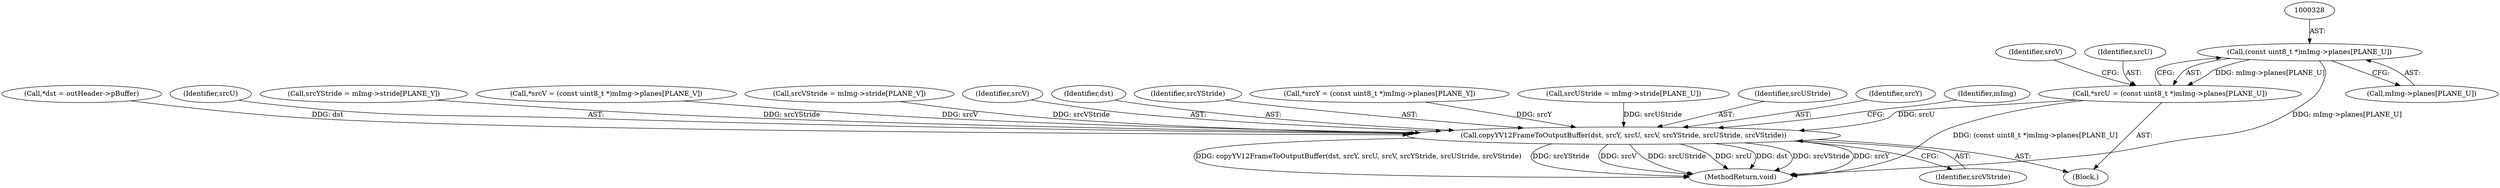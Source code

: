 digraph "1_Android_5a6788730acfc6fd8f4a6ef89d2c376572a26b55@array" {
"1000327" [label="(Call,(const uint8_t *)mImg->planes[PLANE_U])"];
"1000325" [label="(Call,*srcU = (const uint8_t *)mImg->planes[PLANE_U])"];
"1000368" [label="(Call,copyYV12FrameToOutputBuffer(dst, srcY, srcU, srcV, srcYStride, srcUStride, srcVStride))"];
"1000327" [label="(Call,(const uint8_t *)mImg->planes[PLANE_U])"];
"1000369" [label="(Identifier,dst)"];
"1000246" [label="(Block,)"];
"1000336" [label="(Identifier,srcV)"];
"1000373" [label="(Identifier,srcYStride)"];
"1000409" [label="(MethodReturn,void)"];
"1000315" [label="(Call,*srcY = (const uint8_t *)mImg->planes[PLANE_Y])"];
"1000353" [label="(Call,srcUStride = mImg->stride[PLANE_U])"];
"1000375" [label="(Identifier,srcVStride)"];
"1000325" [label="(Call,*srcU = (const uint8_t *)mImg->planes[PLANE_U])"];
"1000374" [label="(Identifier,srcUStride)"];
"1000370" [label="(Identifier,srcY)"];
"1000377" [label="(Identifier,mImg)"];
"1000309" [label="(Call,*dst = outHeader->pBuffer)"];
"1000371" [label="(Identifier,srcU)"];
"1000326" [label="(Identifier,srcU)"];
"1000345" [label="(Call,srcYStride = mImg->stride[PLANE_Y])"];
"1000329" [label="(Call,mImg->planes[PLANE_U])"];
"1000335" [label="(Call,*srcV = (const uint8_t *)mImg->planes[PLANE_V])"];
"1000361" [label="(Call,srcVStride = mImg->stride[PLANE_V])"];
"1000368" [label="(Call,copyYV12FrameToOutputBuffer(dst, srcY, srcU, srcV, srcYStride, srcUStride, srcVStride))"];
"1000372" [label="(Identifier,srcV)"];
"1000327" -> "1000325"  [label="AST: "];
"1000327" -> "1000329"  [label="CFG: "];
"1000328" -> "1000327"  [label="AST: "];
"1000329" -> "1000327"  [label="AST: "];
"1000325" -> "1000327"  [label="CFG: "];
"1000327" -> "1000409"  [label="DDG: mImg->planes[PLANE_U]"];
"1000327" -> "1000325"  [label="DDG: mImg->planes[PLANE_U]"];
"1000325" -> "1000246"  [label="AST: "];
"1000326" -> "1000325"  [label="AST: "];
"1000336" -> "1000325"  [label="CFG: "];
"1000325" -> "1000409"  [label="DDG: (const uint8_t *)mImg->planes[PLANE_U]"];
"1000325" -> "1000368"  [label="DDG: srcU"];
"1000368" -> "1000246"  [label="AST: "];
"1000368" -> "1000375"  [label="CFG: "];
"1000369" -> "1000368"  [label="AST: "];
"1000370" -> "1000368"  [label="AST: "];
"1000371" -> "1000368"  [label="AST: "];
"1000372" -> "1000368"  [label="AST: "];
"1000373" -> "1000368"  [label="AST: "];
"1000374" -> "1000368"  [label="AST: "];
"1000375" -> "1000368"  [label="AST: "];
"1000377" -> "1000368"  [label="CFG: "];
"1000368" -> "1000409"  [label="DDG: dst"];
"1000368" -> "1000409"  [label="DDG: srcVStride"];
"1000368" -> "1000409"  [label="DDG: srcY"];
"1000368" -> "1000409"  [label="DDG: copyYV12FrameToOutputBuffer(dst, srcY, srcU, srcV, srcYStride, srcUStride, srcVStride)"];
"1000368" -> "1000409"  [label="DDG: srcYStride"];
"1000368" -> "1000409"  [label="DDG: srcV"];
"1000368" -> "1000409"  [label="DDG: srcUStride"];
"1000368" -> "1000409"  [label="DDG: srcU"];
"1000309" -> "1000368"  [label="DDG: dst"];
"1000315" -> "1000368"  [label="DDG: srcY"];
"1000335" -> "1000368"  [label="DDG: srcV"];
"1000345" -> "1000368"  [label="DDG: srcYStride"];
"1000353" -> "1000368"  [label="DDG: srcUStride"];
"1000361" -> "1000368"  [label="DDG: srcVStride"];
}
